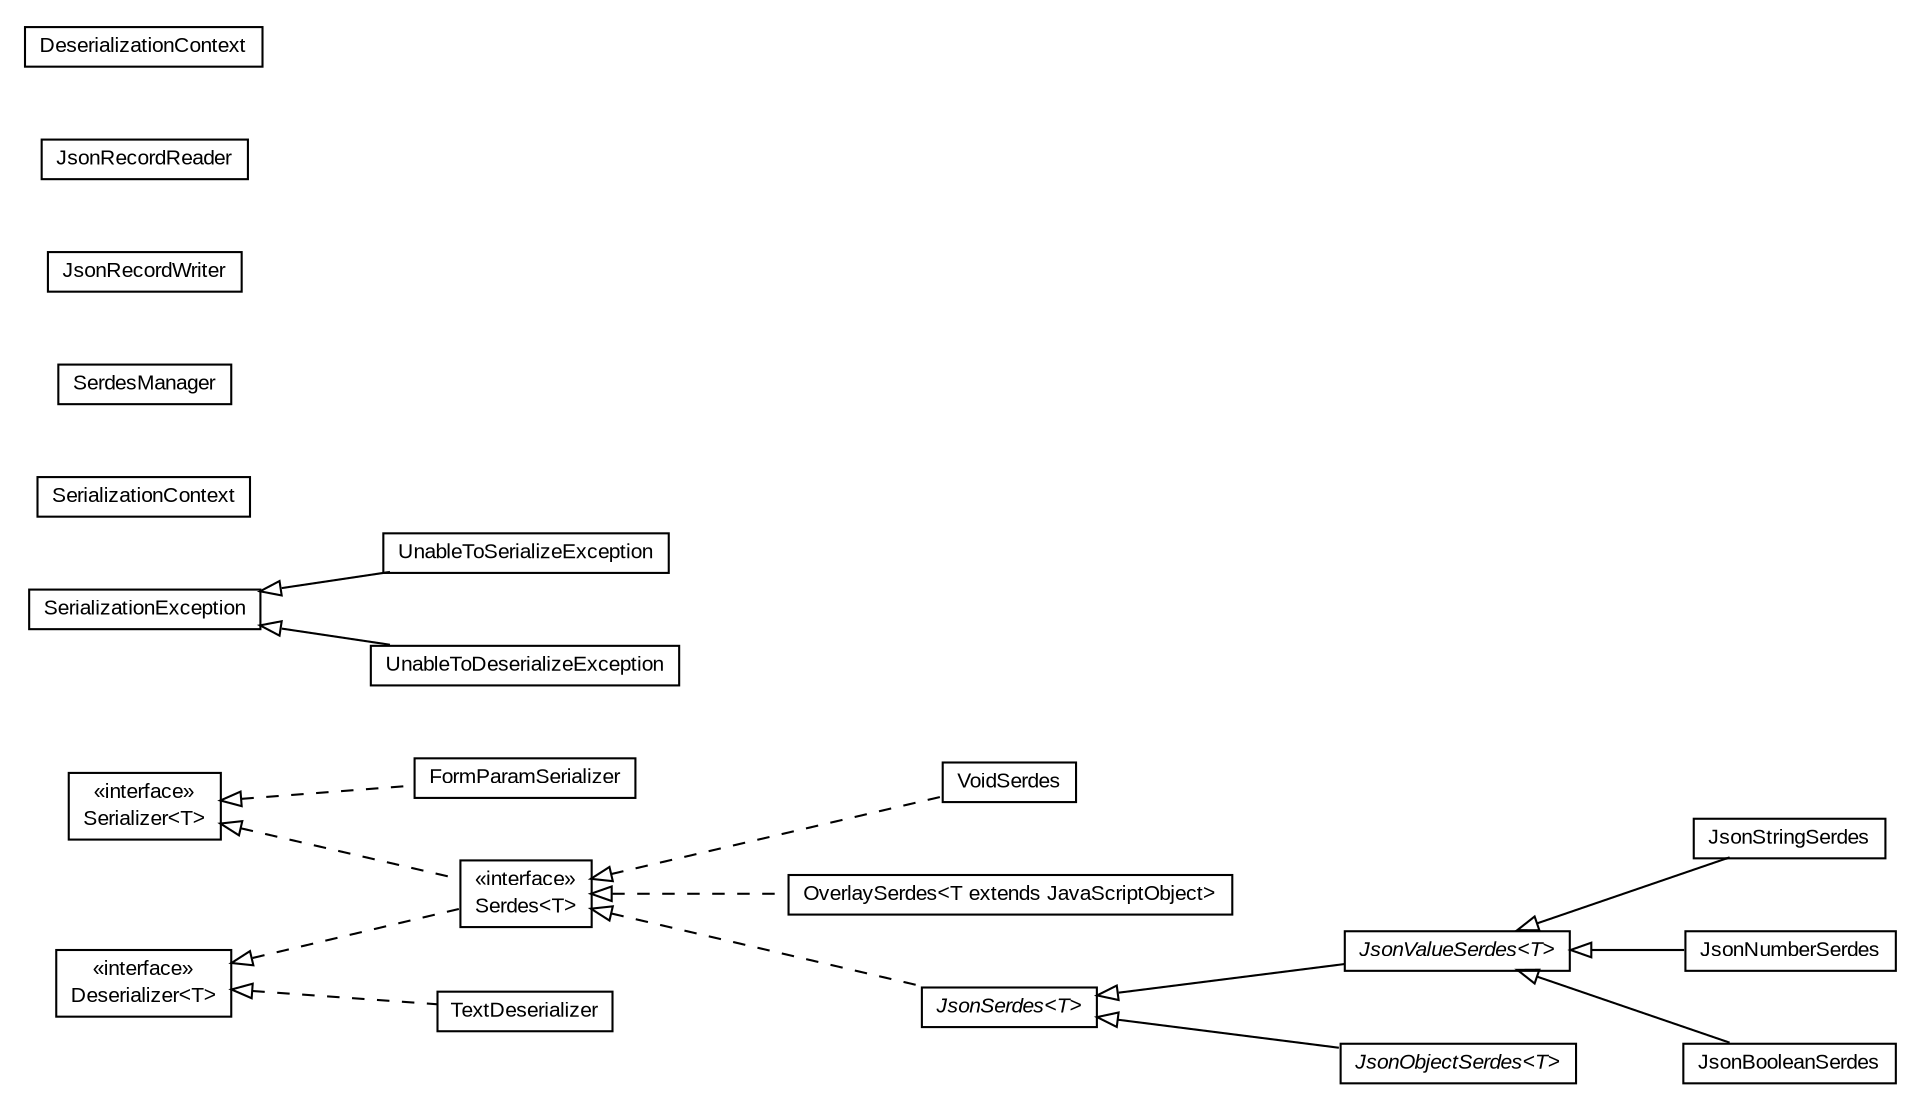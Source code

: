 #!/usr/local/bin/dot
#
# Class diagram 
# Generated by UMLGraph version R5_6-24-gf6e263 (http://www.umlgraph.org/)
#

digraph G {
	edge [fontname="arial",fontsize=10,labelfontname="arial",labelfontsize=10];
	node [fontname="arial",fontsize=10,shape=plaintext];
	nodesep=0.25;
	ranksep=0.5;
	rankdir=LR;
	// org.turbogwt.core.http.serialization.VoidSerdes
	c107 [label=<<table title="org.turbogwt.core.http.serialization.VoidSerdes" border="0" cellborder="1" cellspacing="0" cellpadding="2" port="p" href="./VoidSerdes.html">
		<tr><td><table border="0" cellspacing="0" cellpadding="1">
<tr><td align="center" balign="center"> VoidSerdes </td></tr>
		</table></td></tr>
		</table>>, URL="./VoidSerdes.html", fontname="arial", fontcolor="black", fontsize=10.0];
	// org.turbogwt.core.http.serialization.UnableToSerializeException
	c108 [label=<<table title="org.turbogwt.core.http.serialization.UnableToSerializeException" border="0" cellborder="1" cellspacing="0" cellpadding="2" port="p" href="./UnableToSerializeException.html">
		<tr><td><table border="0" cellspacing="0" cellpadding="1">
<tr><td align="center" balign="center"> UnableToSerializeException </td></tr>
		</table></td></tr>
		</table>>, URL="./UnableToSerializeException.html", fontname="arial", fontcolor="black", fontsize=10.0];
	// org.turbogwt.core.http.serialization.UnableToDeserializeException
	c109 [label=<<table title="org.turbogwt.core.http.serialization.UnableToDeserializeException" border="0" cellborder="1" cellspacing="0" cellpadding="2" port="p" href="./UnableToDeserializeException.html">
		<tr><td><table border="0" cellspacing="0" cellpadding="1">
<tr><td align="center" balign="center"> UnableToDeserializeException </td></tr>
		</table></td></tr>
		</table>>, URL="./UnableToDeserializeException.html", fontname="arial", fontcolor="black", fontsize=10.0];
	// org.turbogwt.core.http.serialization.TextDeserializer
	c110 [label=<<table title="org.turbogwt.core.http.serialization.TextDeserializer" border="0" cellborder="1" cellspacing="0" cellpadding="2" port="p" href="./TextDeserializer.html">
		<tr><td><table border="0" cellspacing="0" cellpadding="1">
<tr><td align="center" balign="center"> TextDeserializer </td></tr>
		</table></td></tr>
		</table>>, URL="./TextDeserializer.html", fontname="arial", fontcolor="black", fontsize=10.0];
	// org.turbogwt.core.http.serialization.Serializer<T>
	c111 [label=<<table title="org.turbogwt.core.http.serialization.Serializer" border="0" cellborder="1" cellspacing="0" cellpadding="2" port="p" href="./Serializer.html">
		<tr><td><table border="0" cellspacing="0" cellpadding="1">
<tr><td align="center" balign="center"> &#171;interface&#187; </td></tr>
<tr><td align="center" balign="center"> Serializer&lt;T&gt; </td></tr>
		</table></td></tr>
		</table>>, URL="./Serializer.html", fontname="arial", fontcolor="black", fontsize=10.0];
	// org.turbogwt.core.http.serialization.SerializationException
	c112 [label=<<table title="org.turbogwt.core.http.serialization.SerializationException" border="0" cellborder="1" cellspacing="0" cellpadding="2" port="p" href="./SerializationException.html">
		<tr><td><table border="0" cellspacing="0" cellpadding="1">
<tr><td align="center" balign="center"> SerializationException </td></tr>
		</table></td></tr>
		</table>>, URL="./SerializationException.html", fontname="arial", fontcolor="black", fontsize=10.0];
	// org.turbogwt.core.http.serialization.SerializationContext
	c113 [label=<<table title="org.turbogwt.core.http.serialization.SerializationContext" border="0" cellborder="1" cellspacing="0" cellpadding="2" port="p" href="./SerializationContext.html">
		<tr><td><table border="0" cellspacing="0" cellpadding="1">
<tr><td align="center" balign="center"> SerializationContext </td></tr>
		</table></td></tr>
		</table>>, URL="./SerializationContext.html", fontname="arial", fontcolor="black", fontsize=10.0];
	// org.turbogwt.core.http.serialization.SerdesManager
	c114 [label=<<table title="org.turbogwt.core.http.serialization.SerdesManager" border="0" cellborder="1" cellspacing="0" cellpadding="2" port="p" href="./SerdesManager.html">
		<tr><td><table border="0" cellspacing="0" cellpadding="1">
<tr><td align="center" balign="center"> SerdesManager </td></tr>
		</table></td></tr>
		</table>>, URL="./SerdesManager.html", fontname="arial", fontcolor="black", fontsize=10.0];
	// org.turbogwt.core.http.serialization.Serdes<T>
	c115 [label=<<table title="org.turbogwt.core.http.serialization.Serdes" border="0" cellborder="1" cellspacing="0" cellpadding="2" port="p" href="./Serdes.html">
		<tr><td><table border="0" cellspacing="0" cellpadding="1">
<tr><td align="center" balign="center"> &#171;interface&#187; </td></tr>
<tr><td align="center" balign="center"> Serdes&lt;T&gt; </td></tr>
		</table></td></tr>
		</table>>, URL="./Serdes.html", fontname="arial", fontcolor="black", fontsize=10.0];
	// org.turbogwt.core.http.serialization.OverlaySerdes<T extends com.google.gwt.core.client.JavaScriptObject>
	c116 [label=<<table title="org.turbogwt.core.http.serialization.OverlaySerdes" border="0" cellborder="1" cellspacing="0" cellpadding="2" port="p" href="./OverlaySerdes.html">
		<tr><td><table border="0" cellspacing="0" cellpadding="1">
<tr><td align="center" balign="center"> OverlaySerdes&lt;T extends JavaScriptObject&gt; </td></tr>
		</table></td></tr>
		</table>>, URL="./OverlaySerdes.html", fontname="arial", fontcolor="black", fontsize=10.0];
	// org.turbogwt.core.http.serialization.JsonValueSerdes<T>
	c117 [label=<<table title="org.turbogwt.core.http.serialization.JsonValueSerdes" border="0" cellborder="1" cellspacing="0" cellpadding="2" port="p" href="./JsonValueSerdes.html">
		<tr><td><table border="0" cellspacing="0" cellpadding="1">
<tr><td align="center" balign="center"><font face="arial italic"> JsonValueSerdes&lt;T&gt; </font></td></tr>
		</table></td></tr>
		</table>>, URL="./JsonValueSerdes.html", fontname="arial", fontcolor="black", fontsize=10.0];
	// org.turbogwt.core.http.serialization.JsonStringSerdes
	c118 [label=<<table title="org.turbogwt.core.http.serialization.JsonStringSerdes" border="0" cellborder="1" cellspacing="0" cellpadding="2" port="p" href="./JsonStringSerdes.html">
		<tr><td><table border="0" cellspacing="0" cellpadding="1">
<tr><td align="center" balign="center"> JsonStringSerdes </td></tr>
		</table></td></tr>
		</table>>, URL="./JsonStringSerdes.html", fontname="arial", fontcolor="black", fontsize=10.0];
	// org.turbogwt.core.http.serialization.JsonSerdes<T>
	c119 [label=<<table title="org.turbogwt.core.http.serialization.JsonSerdes" border="0" cellborder="1" cellspacing="0" cellpadding="2" port="p" href="./JsonSerdes.html">
		<tr><td><table border="0" cellspacing="0" cellpadding="1">
<tr><td align="center" balign="center"><font face="arial italic"> JsonSerdes&lt;T&gt; </font></td></tr>
		</table></td></tr>
		</table>>, URL="./JsonSerdes.html", fontname="arial", fontcolor="black", fontsize=10.0];
	// org.turbogwt.core.http.serialization.JsonRecordWriter
	c120 [label=<<table title="org.turbogwt.core.http.serialization.JsonRecordWriter" border="0" cellborder="1" cellspacing="0" cellpadding="2" port="p" href="./JsonRecordWriter.html">
		<tr><td><table border="0" cellspacing="0" cellpadding="1">
<tr><td align="center" balign="center"> JsonRecordWriter </td></tr>
		</table></td></tr>
		</table>>, URL="./JsonRecordWriter.html", fontname="arial", fontcolor="black", fontsize=10.0];
	// org.turbogwt.core.http.serialization.JsonRecordReader
	c121 [label=<<table title="org.turbogwt.core.http.serialization.JsonRecordReader" border="0" cellborder="1" cellspacing="0" cellpadding="2" port="p" href="./JsonRecordReader.html">
		<tr><td><table border="0" cellspacing="0" cellpadding="1">
<tr><td align="center" balign="center"> JsonRecordReader </td></tr>
		</table></td></tr>
		</table>>, URL="./JsonRecordReader.html", fontname="arial", fontcolor="black", fontsize=10.0];
	// org.turbogwt.core.http.serialization.JsonObjectSerdes<T>
	c122 [label=<<table title="org.turbogwt.core.http.serialization.JsonObjectSerdes" border="0" cellborder="1" cellspacing="0" cellpadding="2" port="p" href="./JsonObjectSerdes.html">
		<tr><td><table border="0" cellspacing="0" cellpadding="1">
<tr><td align="center" balign="center"><font face="arial italic"> JsonObjectSerdes&lt;T&gt; </font></td></tr>
		</table></td></tr>
		</table>>, URL="./JsonObjectSerdes.html", fontname="arial", fontcolor="black", fontsize=10.0];
	// org.turbogwt.core.http.serialization.JsonNumberSerdes
	c123 [label=<<table title="org.turbogwt.core.http.serialization.JsonNumberSerdes" border="0" cellborder="1" cellspacing="0" cellpadding="2" port="p" href="./JsonNumberSerdes.html">
		<tr><td><table border="0" cellspacing="0" cellpadding="1">
<tr><td align="center" balign="center"> JsonNumberSerdes </td></tr>
		</table></td></tr>
		</table>>, URL="./JsonNumberSerdes.html", fontname="arial", fontcolor="black", fontsize=10.0];
	// org.turbogwt.core.http.serialization.JsonBooleanSerdes
	c124 [label=<<table title="org.turbogwt.core.http.serialization.JsonBooleanSerdes" border="0" cellborder="1" cellspacing="0" cellpadding="2" port="p" href="./JsonBooleanSerdes.html">
		<tr><td><table border="0" cellspacing="0" cellpadding="1">
<tr><td align="center" balign="center"> JsonBooleanSerdes </td></tr>
		</table></td></tr>
		</table>>, URL="./JsonBooleanSerdes.html", fontname="arial", fontcolor="black", fontsize=10.0];
	// org.turbogwt.core.http.serialization.FormParamSerializer
	c125 [label=<<table title="org.turbogwt.core.http.serialization.FormParamSerializer" border="0" cellborder="1" cellspacing="0" cellpadding="2" port="p" href="./FormParamSerializer.html">
		<tr><td><table border="0" cellspacing="0" cellpadding="1">
<tr><td align="center" balign="center"> FormParamSerializer </td></tr>
		</table></td></tr>
		</table>>, URL="./FormParamSerializer.html", fontname="arial", fontcolor="black", fontsize=10.0];
	// org.turbogwt.core.http.serialization.Deserializer<T>
	c126 [label=<<table title="org.turbogwt.core.http.serialization.Deserializer" border="0" cellborder="1" cellspacing="0" cellpadding="2" port="p" href="./Deserializer.html">
		<tr><td><table border="0" cellspacing="0" cellpadding="1">
<tr><td align="center" balign="center"> &#171;interface&#187; </td></tr>
<tr><td align="center" balign="center"> Deserializer&lt;T&gt; </td></tr>
		</table></td></tr>
		</table>>, URL="./Deserializer.html", fontname="arial", fontcolor="black", fontsize=10.0];
	// org.turbogwt.core.http.serialization.DeserializationContext
	c127 [label=<<table title="org.turbogwt.core.http.serialization.DeserializationContext" border="0" cellborder="1" cellspacing="0" cellpadding="2" port="p" href="./DeserializationContext.html">
		<tr><td><table border="0" cellspacing="0" cellpadding="1">
<tr><td align="center" balign="center"> DeserializationContext </td></tr>
		</table></td></tr>
		</table>>, URL="./DeserializationContext.html", fontname="arial", fontcolor="black", fontsize=10.0];
	//org.turbogwt.core.http.serialization.VoidSerdes implements org.turbogwt.core.http.serialization.Serdes<T>
	c115:p -> c107:p [dir=back,arrowtail=empty,style=dashed];
	//org.turbogwt.core.http.serialization.UnableToSerializeException extends org.turbogwt.core.http.serialization.SerializationException
	c112:p -> c108:p [dir=back,arrowtail=empty];
	//org.turbogwt.core.http.serialization.UnableToDeserializeException extends org.turbogwt.core.http.serialization.SerializationException
	c112:p -> c109:p [dir=back,arrowtail=empty];
	//org.turbogwt.core.http.serialization.TextDeserializer implements org.turbogwt.core.http.serialization.Deserializer<T>
	c126:p -> c110:p [dir=back,arrowtail=empty,style=dashed];
	//org.turbogwt.core.http.serialization.Serdes<T> implements org.turbogwt.core.http.serialization.Deserializer<T>
	c126:p -> c115:p [dir=back,arrowtail=empty,style=dashed];
	//org.turbogwt.core.http.serialization.Serdes<T> implements org.turbogwt.core.http.serialization.Serializer<T>
	c111:p -> c115:p [dir=back,arrowtail=empty,style=dashed];
	//org.turbogwt.core.http.serialization.OverlaySerdes<T extends com.google.gwt.core.client.JavaScriptObject> implements org.turbogwt.core.http.serialization.Serdes<T>
	c115:p -> c116:p [dir=back,arrowtail=empty,style=dashed];
	//org.turbogwt.core.http.serialization.JsonValueSerdes<T> extends org.turbogwt.core.http.serialization.JsonSerdes<T>
	c119:p -> c117:p [dir=back,arrowtail=empty];
	//org.turbogwt.core.http.serialization.JsonStringSerdes extends org.turbogwt.core.http.serialization.JsonValueSerdes<java.lang.String>
	c117:p -> c118:p [dir=back,arrowtail=empty];
	//org.turbogwt.core.http.serialization.JsonSerdes<T> implements org.turbogwt.core.http.serialization.Serdes<T>
	c115:p -> c119:p [dir=back,arrowtail=empty,style=dashed];
	//org.turbogwt.core.http.serialization.JsonObjectSerdes<T> extends org.turbogwt.core.http.serialization.JsonSerdes<T>
	c119:p -> c122:p [dir=back,arrowtail=empty];
	//org.turbogwt.core.http.serialization.JsonNumberSerdes extends org.turbogwt.core.http.serialization.JsonValueSerdes<java.lang.Number>
	c117:p -> c123:p [dir=back,arrowtail=empty];
	//org.turbogwt.core.http.serialization.JsonBooleanSerdes extends org.turbogwt.core.http.serialization.JsonValueSerdes<java.lang.Boolean>
	c117:p -> c124:p [dir=back,arrowtail=empty];
	//org.turbogwt.core.http.serialization.FormParamSerializer implements org.turbogwt.core.http.serialization.Serializer<T>
	c111:p -> c125:p [dir=back,arrowtail=empty,style=dashed];
}

